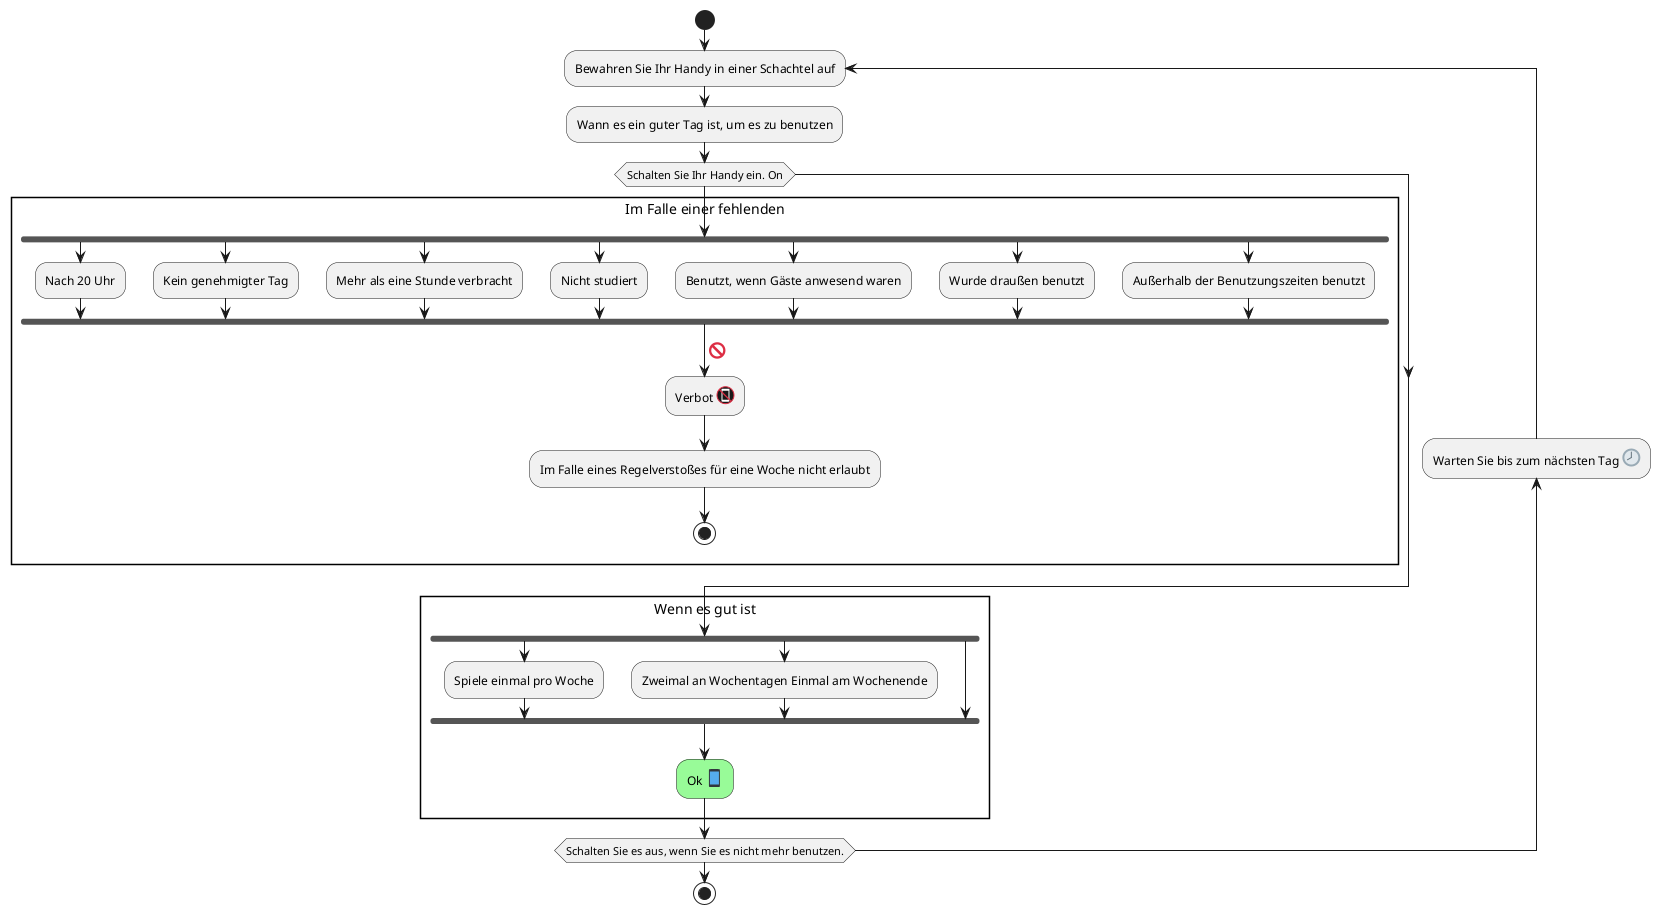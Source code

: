 @startuml
!$no = "<:1f6ab:>"
' !$no = "<color:crimson>no"
' !$yes = "<color:palegreen>yes"
!$ok = "<:1f44c:>"
!$stop = "<:1f4f5:>"
!$greenOk = "#PaleGreen:Ok"
!$iphone = "<:1f4f1:>"
start
repeat :Bewahren Sie Ihr Handy in einer Schachtel auf;
:Wann es ein guter Tag ist, um es zu benutzen;
if (Schalten Sie Ihr Handy ein. On) then
  rectangle "Im Falle einer fehlenden" {
    fork
      :Nach 20 Uhr;
    fork again
      :Kein genehmigter Tag;
    fork again
      :Mehr als eine Stunde verbracht;
    fork again
      :Nicht studiert;
    fork again
      :Benutzt, wenn Gäste anwesend waren;
    fork again
      :Wurde draußen benutzt;
    fork again
      :Außerhalb der Benutzungszeiten benutzt;
    end fork
    ' #Crimsom:$stop 禁止;
    ->$no;
    :Verbot $stop;
    :Im Falle eines Regelverstoßes für eine Woche nicht erlaubt;
    stop
  }
endif
backward:Warten Sie bis zum nächsten Tag <:1f557:>;
rectangle "Wenn es gut ist" {
  fork
    :Spiele einmal pro Woche;
  fork again
    :Zweimal an Wochentagen Einmal am Wochenende;
  fork again
  end fork
  $greenOk $iphone;
}
repeat while (Schalten Sie es aus, wenn Sie es nicht mehr benutzen.)
stop
@enduml
